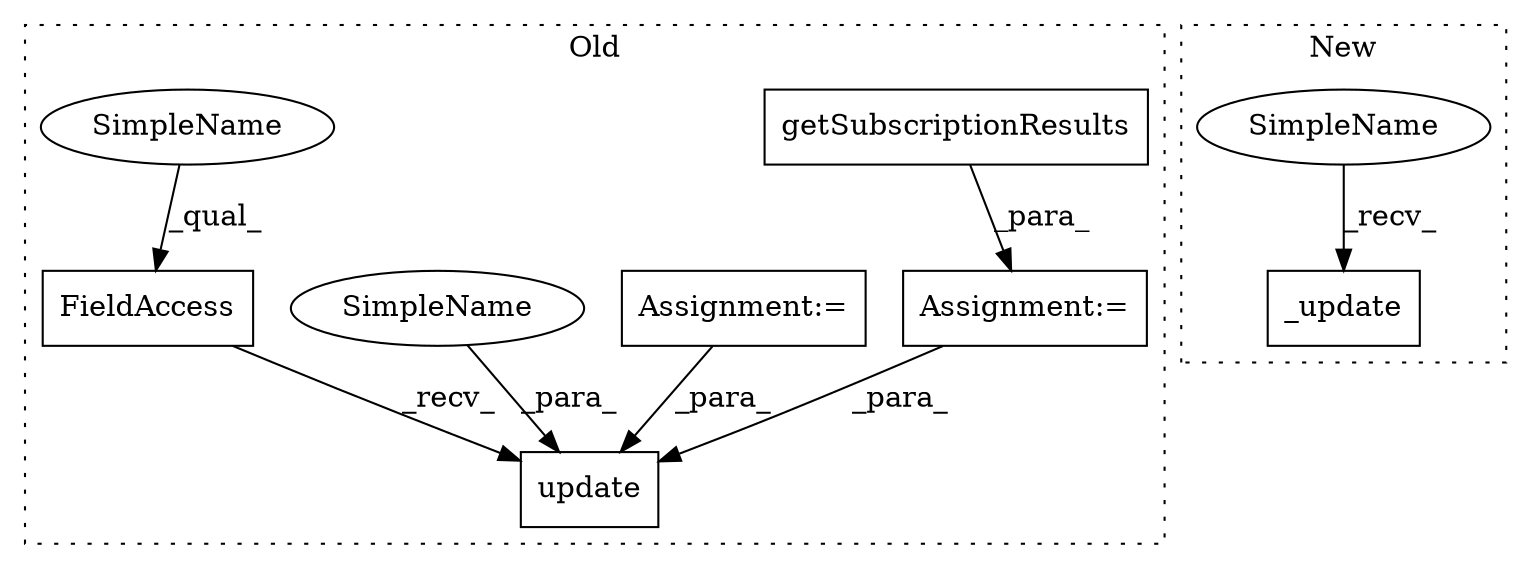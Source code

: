 digraph G {
subgraph cluster0 {
1 [label="update" a="32" s="10347,10379" l="7,1" shape="box"];
3 [label="FieldAccess" a="22" s="10333" l="13" shape="box"];
4 [label="getSubscriptionResults" a="32" s="10303" l="24" shape="box"];
5 [label="Assignment:=" a="7" s="10200" l="1" shape="box"];
6 [label="Assignment:=" a="7" s="10269" l="1" shape="box"];
7 [label="SimpleName" a="42" s="10375" l="4" shape="ellipse"];
8 [label="SimpleName" a="42" s="10333" l="4" shape="ellipse"];
label = "Old";
style="dotted";
}
subgraph cluster1 {
2 [label="_update" a="32" s="9946" l="9" shape="box"];
9 [label="SimpleName" a="42" s="9941" l="4" shape="ellipse"];
label = "New";
style="dotted";
}
3 -> 1 [label="_recv_"];
4 -> 6 [label="_para_"];
5 -> 1 [label="_para_"];
6 -> 1 [label="_para_"];
7 -> 1 [label="_para_"];
8 -> 3 [label="_qual_"];
9 -> 2 [label="_recv_"];
}